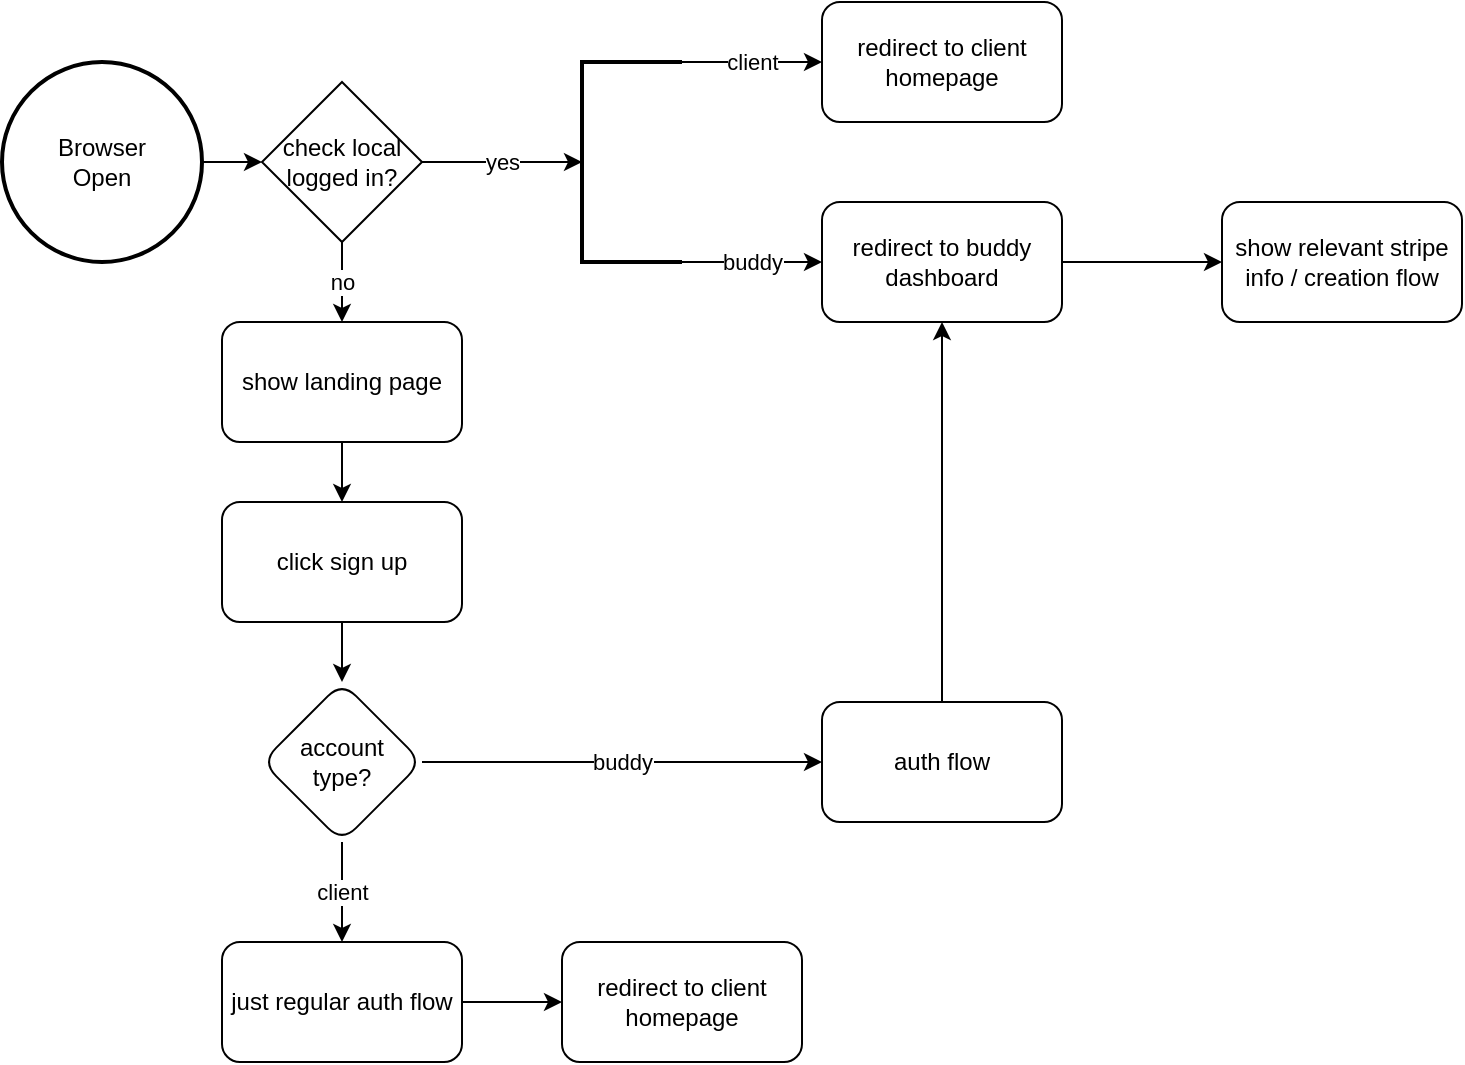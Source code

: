 <mxfile version="20.3.0" type="device"><diagram id="fB-dUBdgHs6sgRfgI-ms" name="Initial"><mxGraphModel dx="901" dy="528" grid="1" gridSize="10" guides="1" tooltips="1" connect="1" arrows="1" fold="1" page="1" pageScale="1" pageWidth="850" pageHeight="1100" math="0" shadow="0"><root><mxCell id="0"/><mxCell id="1" parent="0"/><mxCell id="lni1k4Z6WFQp1zqdxXNP-9" value="" style="edgeStyle=orthogonalEdgeStyle;rounded=0;orthogonalLoop=1;jettySize=auto;html=1;" edge="1" parent="1" source="lni1k4Z6WFQp1zqdxXNP-2" target="lni1k4Z6WFQp1zqdxXNP-8"><mxGeometry relative="1" as="geometry"/></mxCell><mxCell id="lni1k4Z6WFQp1zqdxXNP-2" value="Browser&lt;br&gt;Open" style="strokeWidth=2;html=1;shape=mxgraph.flowchart.start_2;whiteSpace=wrap;" vertex="1" parent="1"><mxGeometry x="40" y="50" width="100" height="100" as="geometry"/></mxCell><mxCell id="lni1k4Z6WFQp1zqdxXNP-11" value="yes" style="edgeStyle=orthogonalEdgeStyle;rounded=0;orthogonalLoop=1;jettySize=auto;html=1;entryX=0;entryY=0.5;entryDx=0;entryDy=0;entryPerimeter=0;" edge="1" parent="1" source="lni1k4Z6WFQp1zqdxXNP-8" target="lni1k4Z6WFQp1zqdxXNP-18"><mxGeometry relative="1" as="geometry"><mxPoint x="310" y="100" as="targetPoint"/></mxGeometry></mxCell><mxCell id="lni1k4Z6WFQp1zqdxXNP-13" value="no" style="edgeStyle=orthogonalEdgeStyle;rounded=0;orthogonalLoop=1;jettySize=auto;html=1;" edge="1" parent="1" source="lni1k4Z6WFQp1zqdxXNP-8" target="lni1k4Z6WFQp1zqdxXNP-12"><mxGeometry relative="1" as="geometry"/></mxCell><mxCell id="lni1k4Z6WFQp1zqdxXNP-8" value="check local&lt;br&gt;logged in?" style="rhombus;whiteSpace=wrap;html=1;" vertex="1" parent="1"><mxGeometry x="170" y="60" width="80" height="80" as="geometry"/></mxCell><mxCell id="lni1k4Z6WFQp1zqdxXNP-24" value="" style="edgeStyle=orthogonalEdgeStyle;rounded=0;orthogonalLoop=1;jettySize=auto;html=1;" edge="1" parent="1" source="lni1k4Z6WFQp1zqdxXNP-12" target="lni1k4Z6WFQp1zqdxXNP-23"><mxGeometry relative="1" as="geometry"/></mxCell><mxCell id="lni1k4Z6WFQp1zqdxXNP-12" value="show landing page" style="rounded=1;whiteSpace=wrap;html=1;" vertex="1" parent="1"><mxGeometry x="150" y="180" width="120" height="60" as="geometry"/></mxCell><mxCell id="lni1k4Z6WFQp1zqdxXNP-19" value="client" style="edgeStyle=orthogonalEdgeStyle;rounded=0;orthogonalLoop=1;jettySize=auto;html=1;exitX=1;exitY=0;exitDx=0;exitDy=0;exitPerimeter=0;entryX=0;entryY=0.5;entryDx=0;entryDy=0;" edge="1" parent="1" source="lni1k4Z6WFQp1zqdxXNP-18" target="lni1k4Z6WFQp1zqdxXNP-21"><mxGeometry relative="1" as="geometry"><mxPoint x="440" y="50" as="targetPoint"/><Array as="points"><mxPoint x="400" y="50"/><mxPoint x="400" y="50"/></Array></mxGeometry></mxCell><mxCell id="lni1k4Z6WFQp1zqdxXNP-20" value="buddy" style="edgeStyle=orthogonalEdgeStyle;rounded=0;orthogonalLoop=1;jettySize=auto;html=1;exitX=1;exitY=1;exitDx=0;exitDy=0;exitPerimeter=0;entryX=0;entryY=0.5;entryDx=0;entryDy=0;" edge="1" parent="1" source="lni1k4Z6WFQp1zqdxXNP-18" target="lni1k4Z6WFQp1zqdxXNP-41"><mxGeometry relative="1" as="geometry"><mxPoint x="450" y="150" as="targetPoint"/><Array as="points"><mxPoint x="400" y="150"/><mxPoint x="400" y="150"/></Array></mxGeometry></mxCell><mxCell id="lni1k4Z6WFQp1zqdxXNP-18" value="" style="strokeWidth=2;html=1;shape=mxgraph.flowchart.annotation_1;align=left;pointerEvents=1;" vertex="1" parent="1"><mxGeometry x="330" y="50" width="50" height="100" as="geometry"/></mxCell><mxCell id="lni1k4Z6WFQp1zqdxXNP-21" value="redirect to client homepage" style="rounded=1;whiteSpace=wrap;html=1;" vertex="1" parent="1"><mxGeometry x="450" y="20" width="120" height="60" as="geometry"/></mxCell><mxCell id="lni1k4Z6WFQp1zqdxXNP-26" value="" style="edgeStyle=orthogonalEdgeStyle;rounded=0;orthogonalLoop=1;jettySize=auto;html=1;" edge="1" parent="1" source="lni1k4Z6WFQp1zqdxXNP-23" target="lni1k4Z6WFQp1zqdxXNP-25"><mxGeometry relative="1" as="geometry"/></mxCell><mxCell id="lni1k4Z6WFQp1zqdxXNP-23" value="click sign up" style="whiteSpace=wrap;html=1;rounded=1;" vertex="1" parent="1"><mxGeometry x="150" y="270" width="120" height="60" as="geometry"/></mxCell><mxCell id="lni1k4Z6WFQp1zqdxXNP-28" value="buddy" style="edgeStyle=orthogonalEdgeStyle;rounded=0;orthogonalLoop=1;jettySize=auto;html=1;entryX=0;entryY=0.5;entryDx=0;entryDy=0;" edge="1" parent="1" source="lni1k4Z6WFQp1zqdxXNP-25" target="lni1k4Z6WFQp1zqdxXNP-37"><mxGeometry relative="1" as="geometry"><mxPoint x="310" y="400" as="targetPoint"/></mxGeometry></mxCell><mxCell id="lni1k4Z6WFQp1zqdxXNP-30" value="client" style="edgeStyle=orthogonalEdgeStyle;rounded=0;orthogonalLoop=1;jettySize=auto;html=1;entryX=0.5;entryY=0;entryDx=0;entryDy=0;" edge="1" parent="1" source="lni1k4Z6WFQp1zqdxXNP-25" target="lni1k4Z6WFQp1zqdxXNP-36"><mxGeometry relative="1" as="geometry"><mxPoint x="210" y="480" as="targetPoint"/></mxGeometry></mxCell><mxCell id="lni1k4Z6WFQp1zqdxXNP-25" value="account&lt;br&gt;type?" style="rhombus;whiteSpace=wrap;html=1;rounded=1;" vertex="1" parent="1"><mxGeometry x="170" y="360" width="80" height="80" as="geometry"/></mxCell><mxCell id="lni1k4Z6WFQp1zqdxXNP-34" value="" style="edgeStyle=orthogonalEdgeStyle;rounded=0;orthogonalLoop=1;jettySize=auto;html=1;exitX=1;exitY=0.5;exitDx=0;exitDy=0;entryX=0;entryY=0.5;entryDx=0;entryDy=0;" edge="1" parent="1" source="lni1k4Z6WFQp1zqdxXNP-36" target="lni1k4Z6WFQp1zqdxXNP-39"><mxGeometry relative="1" as="geometry"><mxPoint x="270" y="520" as="sourcePoint"/><mxPoint x="350" y="520" as="targetPoint"/></mxGeometry></mxCell><mxCell id="lni1k4Z6WFQp1zqdxXNP-36" value="just regular auth flow" style="whiteSpace=wrap;html=1;rounded=1;" vertex="1" parent="1"><mxGeometry x="150" y="490" width="120" height="60" as="geometry"/></mxCell><mxCell id="lni1k4Z6WFQp1zqdxXNP-42" style="edgeStyle=orthogonalEdgeStyle;rounded=0;orthogonalLoop=1;jettySize=auto;html=1;exitX=0.5;exitY=0;exitDx=0;exitDy=0;entryX=0.5;entryY=1;entryDx=0;entryDy=0;" edge="1" parent="1" source="lni1k4Z6WFQp1zqdxXNP-37" target="lni1k4Z6WFQp1zqdxXNP-41"><mxGeometry relative="1" as="geometry"/></mxCell><mxCell id="lni1k4Z6WFQp1zqdxXNP-37" value="auth flow" style="whiteSpace=wrap;html=1;rounded=1;" vertex="1" parent="1"><mxGeometry x="450" y="370" width="120" height="60" as="geometry"/></mxCell><mxCell id="lni1k4Z6WFQp1zqdxXNP-39" value="redirect to client homepage" style="whiteSpace=wrap;html=1;rounded=1;" vertex="1" parent="1"><mxGeometry x="320" y="490" width="120" height="60" as="geometry"/></mxCell><mxCell id="lni1k4Z6WFQp1zqdxXNP-45" value="" style="edgeStyle=orthogonalEdgeStyle;rounded=0;orthogonalLoop=1;jettySize=auto;html=1;" edge="1" parent="1" source="lni1k4Z6WFQp1zqdxXNP-41" target="lni1k4Z6WFQp1zqdxXNP-44"><mxGeometry relative="1" as="geometry"/></mxCell><mxCell id="lni1k4Z6WFQp1zqdxXNP-41" value="redirect to buddy dashboard" style="whiteSpace=wrap;html=1;rounded=1;" vertex="1" parent="1"><mxGeometry x="450" y="120" width="120" height="60" as="geometry"/></mxCell><mxCell id="lni1k4Z6WFQp1zqdxXNP-44" value="show relevant stripe info / creation flow" style="whiteSpace=wrap;html=1;rounded=1;" vertex="1" parent="1"><mxGeometry x="650" y="120" width="120" height="60" as="geometry"/></mxCell></root></mxGraphModel></diagram></mxfile>